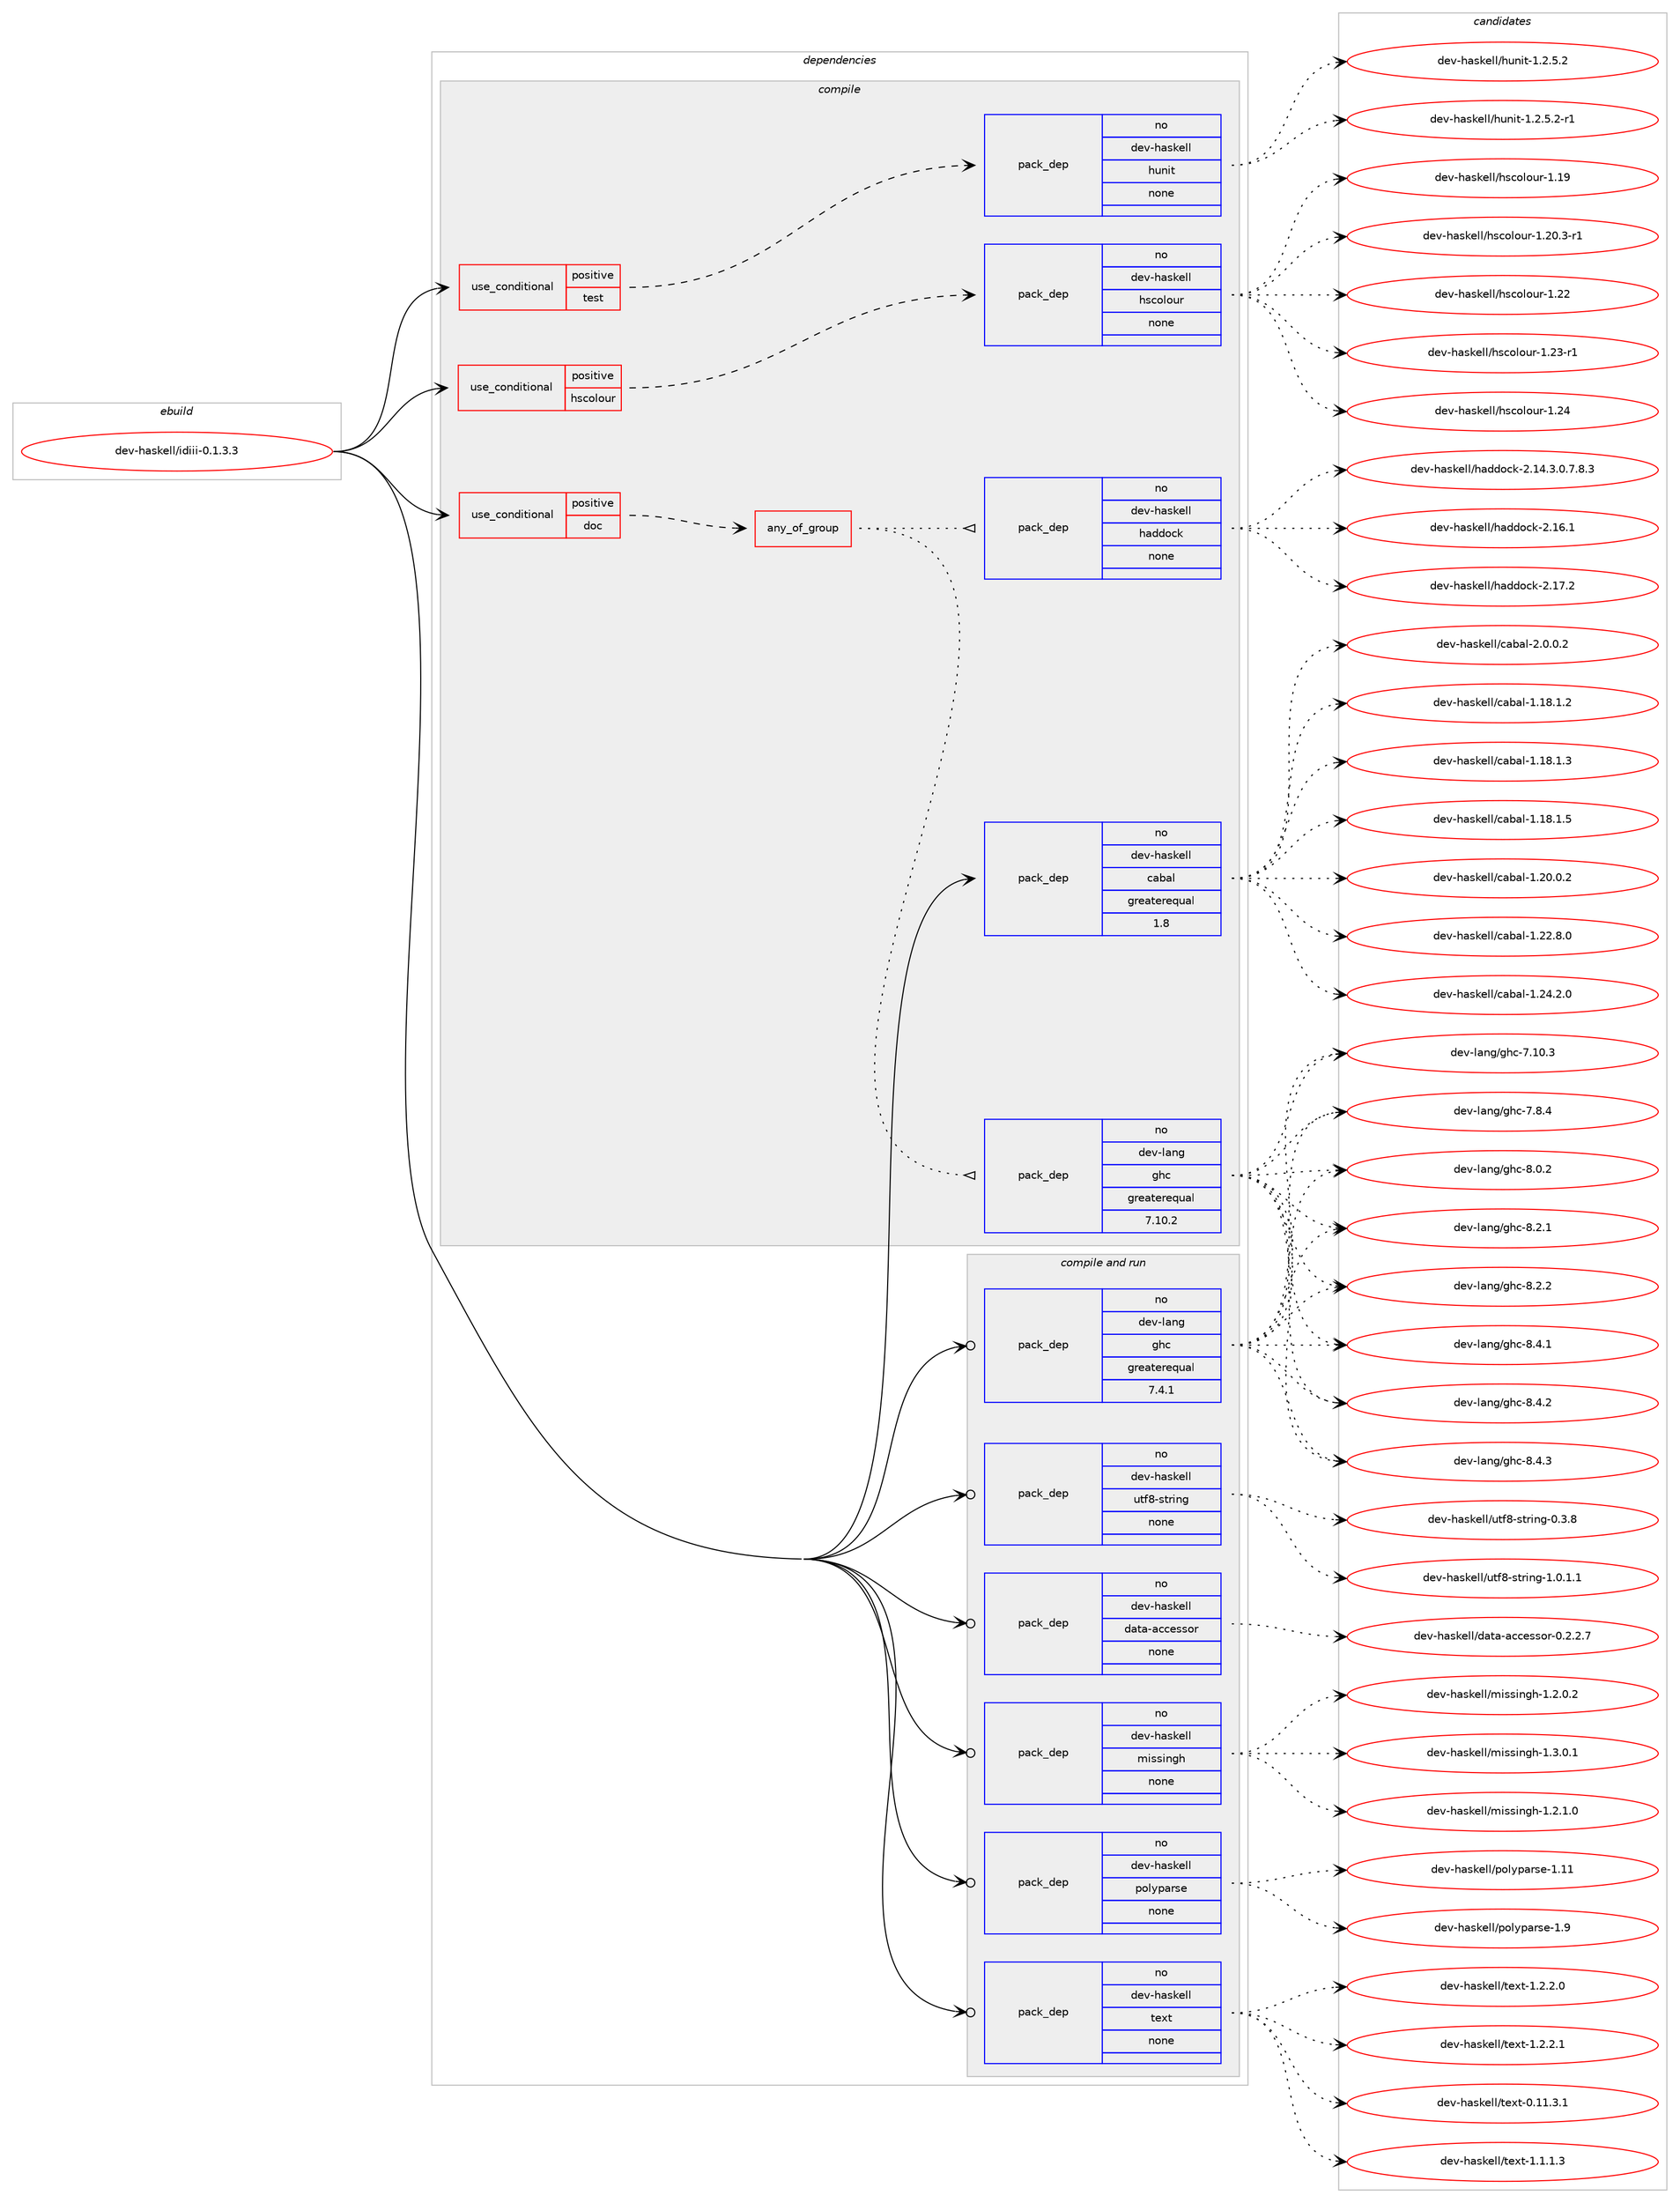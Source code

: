digraph prolog {

# *************
# Graph options
# *************

newrank=true;
concentrate=true;
compound=true;
graph [rankdir=LR,fontname=Helvetica,fontsize=10,ranksep=1.5];#, ranksep=2.5, nodesep=0.2];
edge  [arrowhead=vee];
node  [fontname=Helvetica,fontsize=10];

# **********
# The ebuild
# **********

subgraph cluster_leftcol {
color=gray;
rank=same;
label=<<i>ebuild</i>>;
id [label="dev-haskell/idiii-0.1.3.3", color=red, width=4, href="../dev-haskell/idiii-0.1.3.3.svg"];
}

# ****************
# The dependencies
# ****************

subgraph cluster_midcol {
color=gray;
label=<<i>dependencies</i>>;
subgraph cluster_compile {
fillcolor="#eeeeee";
style=filled;
label=<<i>compile</i>>;
subgraph cond360257 {
dependency1336876 [label=<<TABLE BORDER="0" CELLBORDER="1" CELLSPACING="0" CELLPADDING="4"><TR><TD ROWSPAN="3" CELLPADDING="10">use_conditional</TD></TR><TR><TD>positive</TD></TR><TR><TD>doc</TD></TR></TABLE>>, shape=none, color=red];
subgraph any21134 {
dependency1336877 [label=<<TABLE BORDER="0" CELLBORDER="1" CELLSPACING="0" CELLPADDING="4"><TR><TD CELLPADDING="10">any_of_group</TD></TR></TABLE>>, shape=none, color=red];subgraph pack954933 {
dependency1336878 [label=<<TABLE BORDER="0" CELLBORDER="1" CELLSPACING="0" CELLPADDING="4" WIDTH="220"><TR><TD ROWSPAN="6" CELLPADDING="30">pack_dep</TD></TR><TR><TD WIDTH="110">no</TD></TR><TR><TD>dev-haskell</TD></TR><TR><TD>haddock</TD></TR><TR><TD>none</TD></TR><TR><TD></TD></TR></TABLE>>, shape=none, color=blue];
}
dependency1336877:e -> dependency1336878:w [weight=20,style="dotted",arrowhead="oinv"];
subgraph pack954934 {
dependency1336879 [label=<<TABLE BORDER="0" CELLBORDER="1" CELLSPACING="0" CELLPADDING="4" WIDTH="220"><TR><TD ROWSPAN="6" CELLPADDING="30">pack_dep</TD></TR><TR><TD WIDTH="110">no</TD></TR><TR><TD>dev-lang</TD></TR><TR><TD>ghc</TD></TR><TR><TD>greaterequal</TD></TR><TR><TD>7.10.2</TD></TR></TABLE>>, shape=none, color=blue];
}
dependency1336877:e -> dependency1336879:w [weight=20,style="dotted",arrowhead="oinv"];
}
dependency1336876:e -> dependency1336877:w [weight=20,style="dashed",arrowhead="vee"];
}
id:e -> dependency1336876:w [weight=20,style="solid",arrowhead="vee"];
subgraph cond360258 {
dependency1336880 [label=<<TABLE BORDER="0" CELLBORDER="1" CELLSPACING="0" CELLPADDING="4"><TR><TD ROWSPAN="3" CELLPADDING="10">use_conditional</TD></TR><TR><TD>positive</TD></TR><TR><TD>hscolour</TD></TR></TABLE>>, shape=none, color=red];
subgraph pack954935 {
dependency1336881 [label=<<TABLE BORDER="0" CELLBORDER="1" CELLSPACING="0" CELLPADDING="4" WIDTH="220"><TR><TD ROWSPAN="6" CELLPADDING="30">pack_dep</TD></TR><TR><TD WIDTH="110">no</TD></TR><TR><TD>dev-haskell</TD></TR><TR><TD>hscolour</TD></TR><TR><TD>none</TD></TR><TR><TD></TD></TR></TABLE>>, shape=none, color=blue];
}
dependency1336880:e -> dependency1336881:w [weight=20,style="dashed",arrowhead="vee"];
}
id:e -> dependency1336880:w [weight=20,style="solid",arrowhead="vee"];
subgraph cond360259 {
dependency1336882 [label=<<TABLE BORDER="0" CELLBORDER="1" CELLSPACING="0" CELLPADDING="4"><TR><TD ROWSPAN="3" CELLPADDING="10">use_conditional</TD></TR><TR><TD>positive</TD></TR><TR><TD>test</TD></TR></TABLE>>, shape=none, color=red];
subgraph pack954936 {
dependency1336883 [label=<<TABLE BORDER="0" CELLBORDER="1" CELLSPACING="0" CELLPADDING="4" WIDTH="220"><TR><TD ROWSPAN="6" CELLPADDING="30">pack_dep</TD></TR><TR><TD WIDTH="110">no</TD></TR><TR><TD>dev-haskell</TD></TR><TR><TD>hunit</TD></TR><TR><TD>none</TD></TR><TR><TD></TD></TR></TABLE>>, shape=none, color=blue];
}
dependency1336882:e -> dependency1336883:w [weight=20,style="dashed",arrowhead="vee"];
}
id:e -> dependency1336882:w [weight=20,style="solid",arrowhead="vee"];
subgraph pack954937 {
dependency1336884 [label=<<TABLE BORDER="0" CELLBORDER="1" CELLSPACING="0" CELLPADDING="4" WIDTH="220"><TR><TD ROWSPAN="6" CELLPADDING="30">pack_dep</TD></TR><TR><TD WIDTH="110">no</TD></TR><TR><TD>dev-haskell</TD></TR><TR><TD>cabal</TD></TR><TR><TD>greaterequal</TD></TR><TR><TD>1.8</TD></TR></TABLE>>, shape=none, color=blue];
}
id:e -> dependency1336884:w [weight=20,style="solid",arrowhead="vee"];
}
subgraph cluster_compileandrun {
fillcolor="#eeeeee";
style=filled;
label=<<i>compile and run</i>>;
subgraph pack954938 {
dependency1336885 [label=<<TABLE BORDER="0" CELLBORDER="1" CELLSPACING="0" CELLPADDING="4" WIDTH="220"><TR><TD ROWSPAN="6" CELLPADDING="30">pack_dep</TD></TR><TR><TD WIDTH="110">no</TD></TR><TR><TD>dev-haskell</TD></TR><TR><TD>data-accessor</TD></TR><TR><TD>none</TD></TR><TR><TD></TD></TR></TABLE>>, shape=none, color=blue];
}
id:e -> dependency1336885:w [weight=20,style="solid",arrowhead="odotvee"];
subgraph pack954939 {
dependency1336886 [label=<<TABLE BORDER="0" CELLBORDER="1" CELLSPACING="0" CELLPADDING="4" WIDTH="220"><TR><TD ROWSPAN="6" CELLPADDING="30">pack_dep</TD></TR><TR><TD WIDTH="110">no</TD></TR><TR><TD>dev-haskell</TD></TR><TR><TD>missingh</TD></TR><TR><TD>none</TD></TR><TR><TD></TD></TR></TABLE>>, shape=none, color=blue];
}
id:e -> dependency1336886:w [weight=20,style="solid",arrowhead="odotvee"];
subgraph pack954940 {
dependency1336887 [label=<<TABLE BORDER="0" CELLBORDER="1" CELLSPACING="0" CELLPADDING="4" WIDTH="220"><TR><TD ROWSPAN="6" CELLPADDING="30">pack_dep</TD></TR><TR><TD WIDTH="110">no</TD></TR><TR><TD>dev-haskell</TD></TR><TR><TD>polyparse</TD></TR><TR><TD>none</TD></TR><TR><TD></TD></TR></TABLE>>, shape=none, color=blue];
}
id:e -> dependency1336887:w [weight=20,style="solid",arrowhead="odotvee"];
subgraph pack954941 {
dependency1336888 [label=<<TABLE BORDER="0" CELLBORDER="1" CELLSPACING="0" CELLPADDING="4" WIDTH="220"><TR><TD ROWSPAN="6" CELLPADDING="30">pack_dep</TD></TR><TR><TD WIDTH="110">no</TD></TR><TR><TD>dev-haskell</TD></TR><TR><TD>text</TD></TR><TR><TD>none</TD></TR><TR><TD></TD></TR></TABLE>>, shape=none, color=blue];
}
id:e -> dependency1336888:w [weight=20,style="solid",arrowhead="odotvee"];
subgraph pack954942 {
dependency1336889 [label=<<TABLE BORDER="0" CELLBORDER="1" CELLSPACING="0" CELLPADDING="4" WIDTH="220"><TR><TD ROWSPAN="6" CELLPADDING="30">pack_dep</TD></TR><TR><TD WIDTH="110">no</TD></TR><TR><TD>dev-haskell</TD></TR><TR><TD>utf8-string</TD></TR><TR><TD>none</TD></TR><TR><TD></TD></TR></TABLE>>, shape=none, color=blue];
}
id:e -> dependency1336889:w [weight=20,style="solid",arrowhead="odotvee"];
subgraph pack954943 {
dependency1336890 [label=<<TABLE BORDER="0" CELLBORDER="1" CELLSPACING="0" CELLPADDING="4" WIDTH="220"><TR><TD ROWSPAN="6" CELLPADDING="30">pack_dep</TD></TR><TR><TD WIDTH="110">no</TD></TR><TR><TD>dev-lang</TD></TR><TR><TD>ghc</TD></TR><TR><TD>greaterequal</TD></TR><TR><TD>7.4.1</TD></TR></TABLE>>, shape=none, color=blue];
}
id:e -> dependency1336890:w [weight=20,style="solid",arrowhead="odotvee"];
}
subgraph cluster_run {
fillcolor="#eeeeee";
style=filled;
label=<<i>run</i>>;
}
}

# **************
# The candidates
# **************

subgraph cluster_choices {
rank=same;
color=gray;
label=<<i>candidates</i>>;

subgraph choice954933 {
color=black;
nodesep=1;
choice1001011184510497115107101108108471049710010011199107455046495246514648465546564651 [label="dev-haskell/haddock-2.14.3.0.7.8.3", color=red, width=4,href="../dev-haskell/haddock-2.14.3.0.7.8.3.svg"];
choice100101118451049711510710110810847104971001001119910745504649544649 [label="dev-haskell/haddock-2.16.1", color=red, width=4,href="../dev-haskell/haddock-2.16.1.svg"];
choice100101118451049711510710110810847104971001001119910745504649554650 [label="dev-haskell/haddock-2.17.2", color=red, width=4,href="../dev-haskell/haddock-2.17.2.svg"];
dependency1336878:e -> choice1001011184510497115107101108108471049710010011199107455046495246514648465546564651:w [style=dotted,weight="100"];
dependency1336878:e -> choice100101118451049711510710110810847104971001001119910745504649544649:w [style=dotted,weight="100"];
dependency1336878:e -> choice100101118451049711510710110810847104971001001119910745504649554650:w [style=dotted,weight="100"];
}
subgraph choice954934 {
color=black;
nodesep=1;
choice1001011184510897110103471031049945554649484651 [label="dev-lang/ghc-7.10.3", color=red, width=4,href="../dev-lang/ghc-7.10.3.svg"];
choice10010111845108971101034710310499455546564652 [label="dev-lang/ghc-7.8.4", color=red, width=4,href="../dev-lang/ghc-7.8.4.svg"];
choice10010111845108971101034710310499455646484650 [label="dev-lang/ghc-8.0.2", color=red, width=4,href="../dev-lang/ghc-8.0.2.svg"];
choice10010111845108971101034710310499455646504649 [label="dev-lang/ghc-8.2.1", color=red, width=4,href="../dev-lang/ghc-8.2.1.svg"];
choice10010111845108971101034710310499455646504650 [label="dev-lang/ghc-8.2.2", color=red, width=4,href="../dev-lang/ghc-8.2.2.svg"];
choice10010111845108971101034710310499455646524649 [label="dev-lang/ghc-8.4.1", color=red, width=4,href="../dev-lang/ghc-8.4.1.svg"];
choice10010111845108971101034710310499455646524650 [label="dev-lang/ghc-8.4.2", color=red, width=4,href="../dev-lang/ghc-8.4.2.svg"];
choice10010111845108971101034710310499455646524651 [label="dev-lang/ghc-8.4.3", color=red, width=4,href="../dev-lang/ghc-8.4.3.svg"];
dependency1336879:e -> choice1001011184510897110103471031049945554649484651:w [style=dotted,weight="100"];
dependency1336879:e -> choice10010111845108971101034710310499455546564652:w [style=dotted,weight="100"];
dependency1336879:e -> choice10010111845108971101034710310499455646484650:w [style=dotted,weight="100"];
dependency1336879:e -> choice10010111845108971101034710310499455646504649:w [style=dotted,weight="100"];
dependency1336879:e -> choice10010111845108971101034710310499455646504650:w [style=dotted,weight="100"];
dependency1336879:e -> choice10010111845108971101034710310499455646524649:w [style=dotted,weight="100"];
dependency1336879:e -> choice10010111845108971101034710310499455646524650:w [style=dotted,weight="100"];
dependency1336879:e -> choice10010111845108971101034710310499455646524651:w [style=dotted,weight="100"];
}
subgraph choice954935 {
color=black;
nodesep=1;
choice100101118451049711510710110810847104115991111081111171144549464957 [label="dev-haskell/hscolour-1.19", color=red, width=4,href="../dev-haskell/hscolour-1.19.svg"];
choice10010111845104971151071011081084710411599111108111117114454946504846514511449 [label="dev-haskell/hscolour-1.20.3-r1", color=red, width=4,href="../dev-haskell/hscolour-1.20.3-r1.svg"];
choice100101118451049711510710110810847104115991111081111171144549465050 [label="dev-haskell/hscolour-1.22", color=red, width=4,href="../dev-haskell/hscolour-1.22.svg"];
choice1001011184510497115107101108108471041159911110811111711445494650514511449 [label="dev-haskell/hscolour-1.23-r1", color=red, width=4,href="../dev-haskell/hscolour-1.23-r1.svg"];
choice100101118451049711510710110810847104115991111081111171144549465052 [label="dev-haskell/hscolour-1.24", color=red, width=4,href="../dev-haskell/hscolour-1.24.svg"];
dependency1336881:e -> choice100101118451049711510710110810847104115991111081111171144549464957:w [style=dotted,weight="100"];
dependency1336881:e -> choice10010111845104971151071011081084710411599111108111117114454946504846514511449:w [style=dotted,weight="100"];
dependency1336881:e -> choice100101118451049711510710110810847104115991111081111171144549465050:w [style=dotted,weight="100"];
dependency1336881:e -> choice1001011184510497115107101108108471041159911110811111711445494650514511449:w [style=dotted,weight="100"];
dependency1336881:e -> choice100101118451049711510710110810847104115991111081111171144549465052:w [style=dotted,weight="100"];
}
subgraph choice954936 {
color=black;
nodesep=1;
choice1001011184510497115107101108108471041171101051164549465046534650 [label="dev-haskell/hunit-1.2.5.2", color=red, width=4,href="../dev-haskell/hunit-1.2.5.2.svg"];
choice10010111845104971151071011081084710411711010511645494650465346504511449 [label="dev-haskell/hunit-1.2.5.2-r1", color=red, width=4,href="../dev-haskell/hunit-1.2.5.2-r1.svg"];
dependency1336883:e -> choice1001011184510497115107101108108471041171101051164549465046534650:w [style=dotted,weight="100"];
dependency1336883:e -> choice10010111845104971151071011081084710411711010511645494650465346504511449:w [style=dotted,weight="100"];
}
subgraph choice954937 {
color=black;
nodesep=1;
choice10010111845104971151071011081084799979897108454946495646494650 [label="dev-haskell/cabal-1.18.1.2", color=red, width=4,href="../dev-haskell/cabal-1.18.1.2.svg"];
choice10010111845104971151071011081084799979897108454946495646494651 [label="dev-haskell/cabal-1.18.1.3", color=red, width=4,href="../dev-haskell/cabal-1.18.1.3.svg"];
choice10010111845104971151071011081084799979897108454946495646494653 [label="dev-haskell/cabal-1.18.1.5", color=red, width=4,href="../dev-haskell/cabal-1.18.1.5.svg"];
choice10010111845104971151071011081084799979897108454946504846484650 [label="dev-haskell/cabal-1.20.0.2", color=red, width=4,href="../dev-haskell/cabal-1.20.0.2.svg"];
choice10010111845104971151071011081084799979897108454946505046564648 [label="dev-haskell/cabal-1.22.8.0", color=red, width=4,href="../dev-haskell/cabal-1.22.8.0.svg"];
choice10010111845104971151071011081084799979897108454946505246504648 [label="dev-haskell/cabal-1.24.2.0", color=red, width=4,href="../dev-haskell/cabal-1.24.2.0.svg"];
choice100101118451049711510710110810847999798971084550464846484650 [label="dev-haskell/cabal-2.0.0.2", color=red, width=4,href="../dev-haskell/cabal-2.0.0.2.svg"];
dependency1336884:e -> choice10010111845104971151071011081084799979897108454946495646494650:w [style=dotted,weight="100"];
dependency1336884:e -> choice10010111845104971151071011081084799979897108454946495646494651:w [style=dotted,weight="100"];
dependency1336884:e -> choice10010111845104971151071011081084799979897108454946495646494653:w [style=dotted,weight="100"];
dependency1336884:e -> choice10010111845104971151071011081084799979897108454946504846484650:w [style=dotted,weight="100"];
dependency1336884:e -> choice10010111845104971151071011081084799979897108454946505046564648:w [style=dotted,weight="100"];
dependency1336884:e -> choice10010111845104971151071011081084799979897108454946505246504648:w [style=dotted,weight="100"];
dependency1336884:e -> choice100101118451049711510710110810847999798971084550464846484650:w [style=dotted,weight="100"];
}
subgraph choice954938 {
color=black;
nodesep=1;
choice1001011184510497115107101108108471009711697459799991011151151111144548465046504655 [label="dev-haskell/data-accessor-0.2.2.7", color=red, width=4,href="../dev-haskell/data-accessor-0.2.2.7.svg"];
dependency1336885:e -> choice1001011184510497115107101108108471009711697459799991011151151111144548465046504655:w [style=dotted,weight="100"];
}
subgraph choice954939 {
color=black;
nodesep=1;
choice1001011184510497115107101108108471091051151151051101031044549465046484650 [label="dev-haskell/missingh-1.2.0.2", color=red, width=4,href="../dev-haskell/missingh-1.2.0.2.svg"];
choice1001011184510497115107101108108471091051151151051101031044549465046494648 [label="dev-haskell/missingh-1.2.1.0", color=red, width=4,href="../dev-haskell/missingh-1.2.1.0.svg"];
choice1001011184510497115107101108108471091051151151051101031044549465146484649 [label="dev-haskell/missingh-1.3.0.1", color=red, width=4,href="../dev-haskell/missingh-1.3.0.1.svg"];
dependency1336886:e -> choice1001011184510497115107101108108471091051151151051101031044549465046484650:w [style=dotted,weight="100"];
dependency1336886:e -> choice1001011184510497115107101108108471091051151151051101031044549465046494648:w [style=dotted,weight="100"];
dependency1336886:e -> choice1001011184510497115107101108108471091051151151051101031044549465146484649:w [style=dotted,weight="100"];
}
subgraph choice954940 {
color=black;
nodesep=1;
choice100101118451049711510710110810847112111108121112971141151014549464949 [label="dev-haskell/polyparse-1.11", color=red, width=4,href="../dev-haskell/polyparse-1.11.svg"];
choice1001011184510497115107101108108471121111081211129711411510145494657 [label="dev-haskell/polyparse-1.9", color=red, width=4,href="../dev-haskell/polyparse-1.9.svg"];
dependency1336887:e -> choice100101118451049711510710110810847112111108121112971141151014549464949:w [style=dotted,weight="100"];
dependency1336887:e -> choice1001011184510497115107101108108471121111081211129711411510145494657:w [style=dotted,weight="100"];
}
subgraph choice954941 {
color=black;
nodesep=1;
choice100101118451049711510710110810847116101120116454846494946514649 [label="dev-haskell/text-0.11.3.1", color=red, width=4,href="../dev-haskell/text-0.11.3.1.svg"];
choice1001011184510497115107101108108471161011201164549464946494651 [label="dev-haskell/text-1.1.1.3", color=red, width=4,href="../dev-haskell/text-1.1.1.3.svg"];
choice1001011184510497115107101108108471161011201164549465046504648 [label="dev-haskell/text-1.2.2.0", color=red, width=4,href="../dev-haskell/text-1.2.2.0.svg"];
choice1001011184510497115107101108108471161011201164549465046504649 [label="dev-haskell/text-1.2.2.1", color=red, width=4,href="../dev-haskell/text-1.2.2.1.svg"];
dependency1336888:e -> choice100101118451049711510710110810847116101120116454846494946514649:w [style=dotted,weight="100"];
dependency1336888:e -> choice1001011184510497115107101108108471161011201164549464946494651:w [style=dotted,weight="100"];
dependency1336888:e -> choice1001011184510497115107101108108471161011201164549465046504648:w [style=dotted,weight="100"];
dependency1336888:e -> choice1001011184510497115107101108108471161011201164549465046504649:w [style=dotted,weight="100"];
}
subgraph choice954942 {
color=black;
nodesep=1;
choice1001011184510497115107101108108471171161025645115116114105110103454846514656 [label="dev-haskell/utf8-string-0.3.8", color=red, width=4,href="../dev-haskell/utf8-string-0.3.8.svg"];
choice10010111845104971151071011081084711711610256451151161141051101034549464846494649 [label="dev-haskell/utf8-string-1.0.1.1", color=red, width=4,href="../dev-haskell/utf8-string-1.0.1.1.svg"];
dependency1336889:e -> choice1001011184510497115107101108108471171161025645115116114105110103454846514656:w [style=dotted,weight="100"];
dependency1336889:e -> choice10010111845104971151071011081084711711610256451151161141051101034549464846494649:w [style=dotted,weight="100"];
}
subgraph choice954943 {
color=black;
nodesep=1;
choice1001011184510897110103471031049945554649484651 [label="dev-lang/ghc-7.10.3", color=red, width=4,href="../dev-lang/ghc-7.10.3.svg"];
choice10010111845108971101034710310499455546564652 [label="dev-lang/ghc-7.8.4", color=red, width=4,href="../dev-lang/ghc-7.8.4.svg"];
choice10010111845108971101034710310499455646484650 [label="dev-lang/ghc-8.0.2", color=red, width=4,href="../dev-lang/ghc-8.0.2.svg"];
choice10010111845108971101034710310499455646504649 [label="dev-lang/ghc-8.2.1", color=red, width=4,href="../dev-lang/ghc-8.2.1.svg"];
choice10010111845108971101034710310499455646504650 [label="dev-lang/ghc-8.2.2", color=red, width=4,href="../dev-lang/ghc-8.2.2.svg"];
choice10010111845108971101034710310499455646524649 [label="dev-lang/ghc-8.4.1", color=red, width=4,href="../dev-lang/ghc-8.4.1.svg"];
choice10010111845108971101034710310499455646524650 [label="dev-lang/ghc-8.4.2", color=red, width=4,href="../dev-lang/ghc-8.4.2.svg"];
choice10010111845108971101034710310499455646524651 [label="dev-lang/ghc-8.4.3", color=red, width=4,href="../dev-lang/ghc-8.4.3.svg"];
dependency1336890:e -> choice1001011184510897110103471031049945554649484651:w [style=dotted,weight="100"];
dependency1336890:e -> choice10010111845108971101034710310499455546564652:w [style=dotted,weight="100"];
dependency1336890:e -> choice10010111845108971101034710310499455646484650:w [style=dotted,weight="100"];
dependency1336890:e -> choice10010111845108971101034710310499455646504649:w [style=dotted,weight="100"];
dependency1336890:e -> choice10010111845108971101034710310499455646504650:w [style=dotted,weight="100"];
dependency1336890:e -> choice10010111845108971101034710310499455646524649:w [style=dotted,weight="100"];
dependency1336890:e -> choice10010111845108971101034710310499455646524650:w [style=dotted,weight="100"];
dependency1336890:e -> choice10010111845108971101034710310499455646524651:w [style=dotted,weight="100"];
}
}

}
